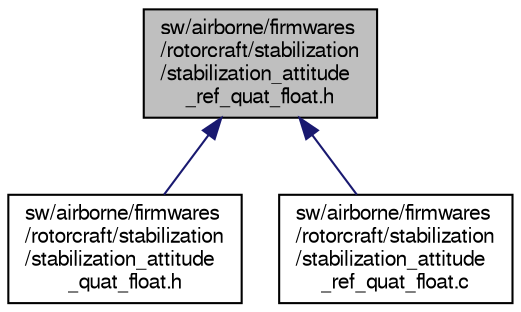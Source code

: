 digraph "sw/airborne/firmwares/rotorcraft/stabilization/stabilization_attitude_ref_quat_float.h"
{
  edge [fontname="FreeSans",fontsize="10",labelfontname="FreeSans",labelfontsize="10"];
  node [fontname="FreeSans",fontsize="10",shape=record];
  Node1 [label="sw/airborne/firmwares\l/rotorcraft/stabilization\l/stabilization_attitude\l_ref_quat_float.h",height=0.2,width=0.4,color="black", fillcolor="grey75", style="filled", fontcolor="black"];
  Node1 -> Node2 [dir="back",color="midnightblue",fontsize="10",style="solid",fontname="FreeSans"];
  Node2 [label="sw/airborne/firmwares\l/rotorcraft/stabilization\l/stabilization_attitude\l_quat_float.h",height=0.2,width=0.4,color="black", fillcolor="white", style="filled",URL="$stabilization__attitude__quat__float_8h.html",tooltip="Rotorcraft attitude stabilization in quaternion float version. "];
  Node1 -> Node3 [dir="back",color="midnightblue",fontsize="10",style="solid",fontname="FreeSans"];
  Node3 [label="sw/airborne/firmwares\l/rotorcraft/stabilization\l/stabilization_attitude\l_ref_quat_float.c",height=0.2,width=0.4,color="black", fillcolor="white", style="filled",URL="$stabilization__attitude__ref__quat__float_8c.html",tooltip="Rotorcraft attitude reference generation. "];
}
